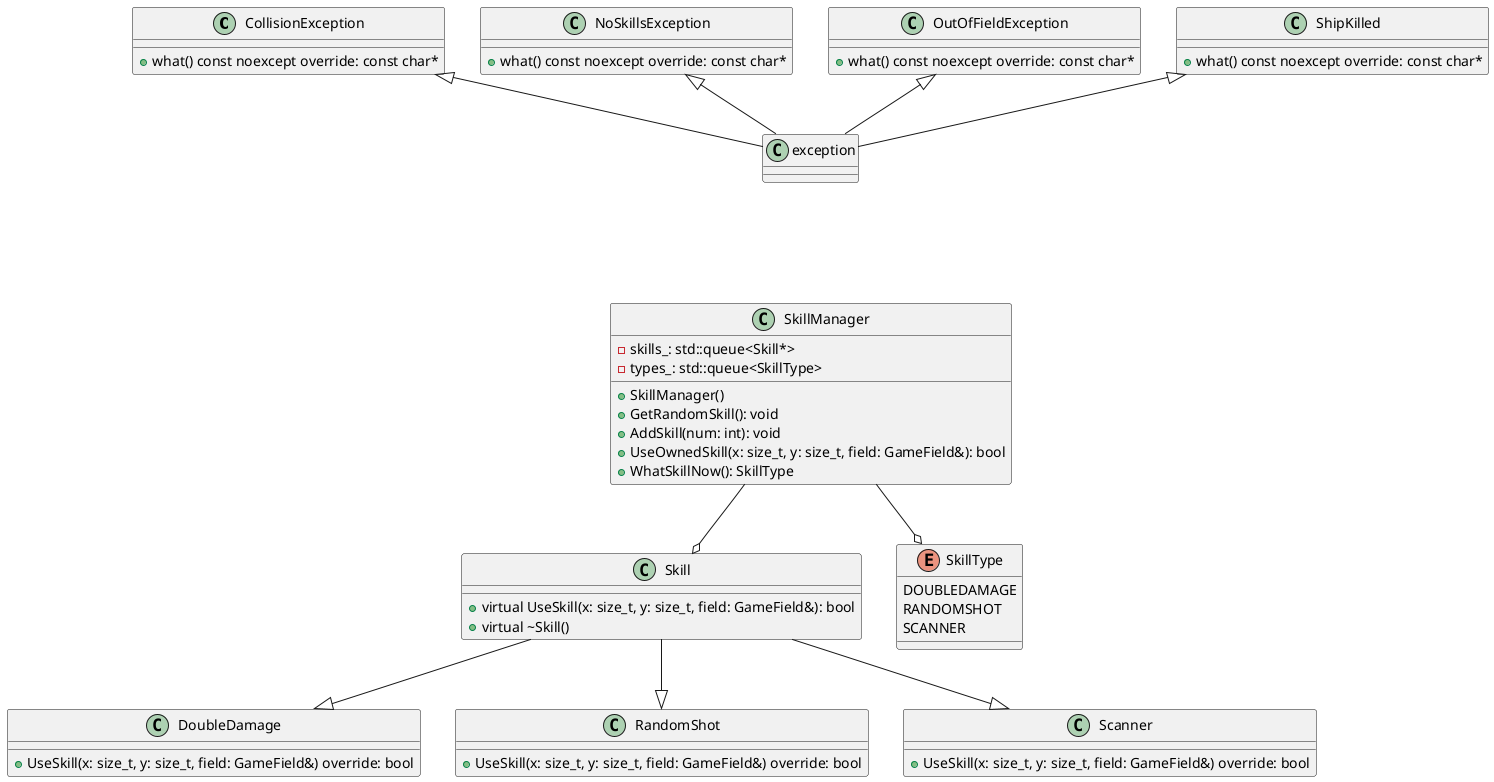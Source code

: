 @startuml Lab2

class CollisionException{
  +what() const noexcept override: const char*
}

class NoSkillsException{
  +what() const noexcept override: const char*
}

class OutOfFieldException {
  +what() const noexcept override: const char*
}

class ShipKilled{
  +what() const noexcept override: const char*
}

class SkillManager {
  +SkillManager()
  +GetRandomSkill(): void 
  +AddSkill(num: int): void
  +UseOwnedSkill(x: size_t, y: size_t, field: GameField&): bool
  +WhatSkillNow(): SkillType

  -skills_: std::queue<Skill*>
  -types_: std::queue<SkillType>
}

class Skill {
  +virtual UseSkill(x: size_t, y: size_t, field: GameField&): bool
  +virtual ~Skill()
}

class DoubleDamage {
  +UseSkill(x: size_t, y: size_t, field: GameField&) override: bool
}

class RandomShot {
  +UseSkill(x: size_t, y: size_t, field: GameField&) override: bool
}

class Scanner {
  +UseSkill(x: size_t, y: size_t, field: GameField&) override: bool
}

enum SkillType {
  DOUBLEDAMAGE
  RANDOMSHOT
  SCANNER
}

SkillManager --o SkillType
SkillManager --o Skill
Skill --|> Scanner
Skill --|> RandomShot
Skill --|> DoubleDamage

NoSkillsException <|-- exception
OutOfFieldException <|-- exception
CollisionException <|-- exception
ShipKilled <|-- exception

exception -[hidden]-- SkillManager